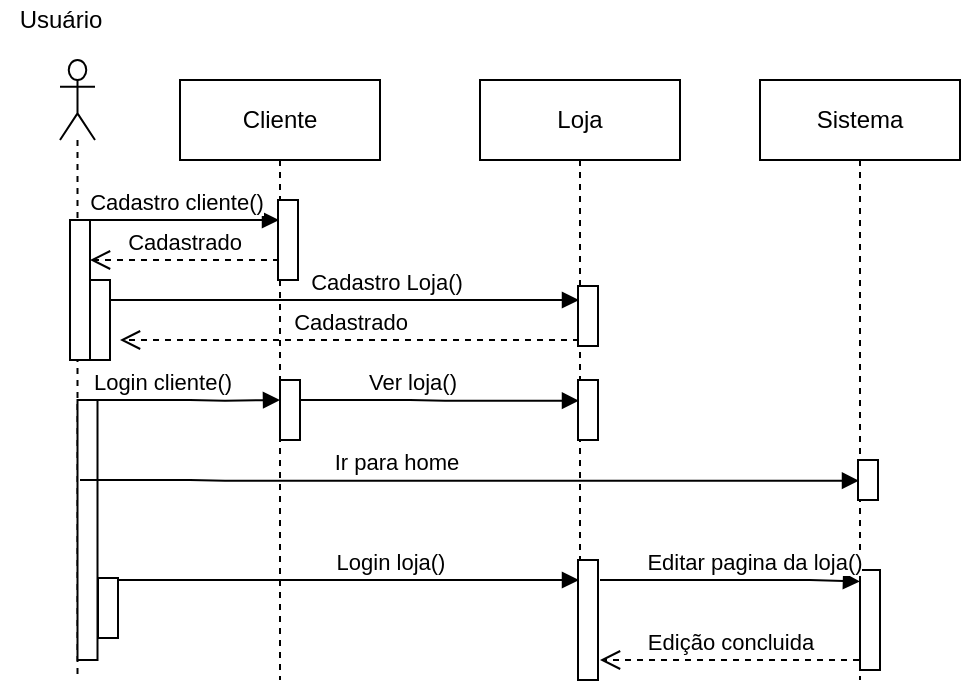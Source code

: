 <mxfile version="17.4.0" type="github"><diagram id="m8KEqR2deY3wwSn3Bwdo" name="Page-1"><mxGraphModel dx="1118" dy="500" grid="1" gridSize="10" guides="1" tooltips="1" connect="1" arrows="1" fold="1" page="1" pageScale="1" pageWidth="827" pageHeight="1169" math="0" shadow="0"><root><mxCell id="0"/><mxCell id="1" parent="0"/><mxCell id="NWJ3JLs7gERKlhliLKvz-1" value="" style="shape=umlLifeline;participant=umlActor;perimeter=lifelinePerimeter;whiteSpace=wrap;html=1;container=1;collapsible=0;recursiveResize=0;verticalAlign=top;spacingTop=36;outlineConnect=0;size=40;" vertex="1" parent="1"><mxGeometry x="70" y="240" width="17.5" height="310" as="geometry"/></mxCell><mxCell id="NWJ3JLs7gERKlhliLKvz-6" value="" style="html=1;points=[];perimeter=orthogonalPerimeter;" vertex="1" parent="NWJ3JLs7gERKlhliLKvz-1"><mxGeometry x="5" y="80" width="10" height="70" as="geometry"/></mxCell><mxCell id="NWJ3JLs7gERKlhliLKvz-9" value="" style="html=1;points=[];perimeter=orthogonalPerimeter;" vertex="1" parent="NWJ3JLs7gERKlhliLKvz-1"><mxGeometry x="15" y="110" width="10" height="40" as="geometry"/></mxCell><mxCell id="NWJ3JLs7gERKlhliLKvz-10" value="" style="html=1;points=[];perimeter=orthogonalPerimeter;" vertex="1" parent="NWJ3JLs7gERKlhliLKvz-1"><mxGeometry x="8.75" y="170" width="10" height="130" as="geometry"/></mxCell><mxCell id="NWJ3JLs7gERKlhliLKvz-11" value="" style="html=1;points=[];perimeter=orthogonalPerimeter;" vertex="1" parent="NWJ3JLs7gERKlhliLKvz-1"><mxGeometry x="19" y="259" width="10" height="30" as="geometry"/></mxCell><mxCell id="NWJ3JLs7gERKlhliLKvz-2" value="&lt;div&gt;Loja&lt;/div&gt;" style="shape=umlLifeline;perimeter=lifelinePerimeter;whiteSpace=wrap;html=1;container=1;collapsible=0;recursiveResize=0;outlineConnect=0;" vertex="1" parent="1"><mxGeometry x="280" y="250" width="100" height="300" as="geometry"/></mxCell><mxCell id="NWJ3JLs7gERKlhliLKvz-20" value="" style="html=1;points=[];perimeter=orthogonalPerimeter;" vertex="1" parent="NWJ3JLs7gERKlhliLKvz-2"><mxGeometry x="49" y="240" width="10" height="60" as="geometry"/></mxCell><mxCell id="NWJ3JLs7gERKlhliLKvz-24" value="" style="html=1;points=[];perimeter=orthogonalPerimeter;" vertex="1" parent="NWJ3JLs7gERKlhliLKvz-2"><mxGeometry x="49" y="103" width="10" height="30" as="geometry"/></mxCell><mxCell id="NWJ3JLs7gERKlhliLKvz-26" value="" style="html=1;points=[];perimeter=orthogonalPerimeter;" vertex="1" parent="NWJ3JLs7gERKlhliLKvz-2"><mxGeometry x="49" y="150" width="10" height="30" as="geometry"/></mxCell><mxCell id="NWJ3JLs7gERKlhliLKvz-3" value="&lt;div&gt;Sistema&lt;/div&gt;" style="shape=umlLifeline;perimeter=lifelinePerimeter;whiteSpace=wrap;html=1;container=1;collapsible=0;recursiveResize=0;outlineConnect=0;" vertex="1" parent="1"><mxGeometry x="420" y="250" width="100" height="300" as="geometry"/></mxCell><mxCell id="NWJ3JLs7gERKlhliLKvz-28" value="" style="html=1;points=[];perimeter=orthogonalPerimeter;" vertex="1" parent="NWJ3JLs7gERKlhliLKvz-3"><mxGeometry x="50" y="245" width="10" height="50" as="geometry"/></mxCell><mxCell id="NWJ3JLs7gERKlhliLKvz-31" value="" style="html=1;points=[];perimeter=orthogonalPerimeter;" vertex="1" parent="NWJ3JLs7gERKlhliLKvz-3"><mxGeometry x="49" y="190" width="10" height="20" as="geometry"/></mxCell><mxCell id="NWJ3JLs7gERKlhliLKvz-4" value="Usuário" style="text;html=1;align=center;verticalAlign=middle;resizable=0;points=[];autosize=1;strokeColor=none;fillColor=none;" vertex="1" parent="1"><mxGeometry x="40" y="210" width="60" height="20" as="geometry"/></mxCell><mxCell id="NWJ3JLs7gERKlhliLKvz-5" value="Cliente" style="shape=umlLifeline;perimeter=lifelinePerimeter;whiteSpace=wrap;html=1;container=1;collapsible=0;recursiveResize=0;outlineConnect=0;" vertex="1" parent="1"><mxGeometry x="130" y="250" width="100" height="300" as="geometry"/></mxCell><mxCell id="NWJ3JLs7gERKlhliLKvz-7" value="Cadastro cliente()" style="html=1;verticalAlign=bottom;endArrow=block;rounded=0;" edge="1" parent="NWJ3JLs7gERKlhliLKvz-5" target="NWJ3JLs7gERKlhliLKvz-5"><mxGeometry width="80" relative="1" as="geometry"><mxPoint x="-55" y="70" as="sourcePoint"/><mxPoint x="25" y="70" as="targetPoint"/></mxGeometry></mxCell><mxCell id="NWJ3JLs7gERKlhliLKvz-21" value="" style="html=1;points=[];perimeter=orthogonalPerimeter;" vertex="1" parent="NWJ3JLs7gERKlhliLKvz-5"><mxGeometry x="50" y="150" width="10" height="30" as="geometry"/></mxCell><mxCell id="NWJ3JLs7gERKlhliLKvz-23" value="Ver loja()" style="html=1;verticalAlign=bottom;endArrow=block;rounded=0;" edge="1" parent="NWJ3JLs7gERKlhliLKvz-5" target="NWJ3JLs7gERKlhliLKvz-2"><mxGeometry x="-0.187" width="80" relative="1" as="geometry"><mxPoint x="60" y="160" as="sourcePoint"/><mxPoint x="160" y="160" as="targetPoint"/><mxPoint as="offset"/><Array as="points"><mxPoint x="115" y="160"/><mxPoint x="132.5" y="160.34"/></Array></mxGeometry></mxCell><mxCell id="NWJ3JLs7gERKlhliLKvz-25" value="" style="html=1;points=[];perimeter=orthogonalPerimeter;" vertex="1" parent="NWJ3JLs7gERKlhliLKvz-5"><mxGeometry x="49" y="60" width="10" height="40" as="geometry"/></mxCell><mxCell id="NWJ3JLs7gERKlhliLKvz-8" value="Cadastro Loja()" style="html=1;verticalAlign=bottom;endArrow=block;rounded=0;" edge="1" parent="1" source="NWJ3JLs7gERKlhliLKvz-9" target="NWJ3JLs7gERKlhliLKvz-2"><mxGeometry x="0.175" width="80" relative="1" as="geometry"><mxPoint x="90" y="350" as="sourcePoint"/><mxPoint x="184.5" y="360" as="targetPoint"/><Array as="points"><mxPoint x="150" y="360"/></Array><mxPoint as="offset"/></mxGeometry></mxCell><mxCell id="NWJ3JLs7gERKlhliLKvz-15" value="Login cliente()" style="html=1;verticalAlign=bottom;endArrow=block;rounded=0;" edge="1" parent="1"><mxGeometry x="-0.187" width="80" relative="1" as="geometry"><mxPoint x="80" y="410" as="sourcePoint"/><mxPoint x="180" y="410" as="targetPoint"/><mxPoint as="offset"/><Array as="points"><mxPoint x="135" y="410"/><mxPoint x="152.5" y="410.34"/></Array></mxGeometry></mxCell><mxCell id="NWJ3JLs7gERKlhliLKvz-16" value="Login loja()" style="html=1;verticalAlign=bottom;endArrow=block;rounded=0;" edge="1" parent="1" source="NWJ3JLs7gERKlhliLKvz-11" target="NWJ3JLs7gERKlhliLKvz-2"><mxGeometry x="0.178" width="80" relative="1" as="geometry"><mxPoint x="90" y="440" as="sourcePoint"/><mxPoint x="192" y="420" as="targetPoint"/><mxPoint as="offset"/><Array as="points"><mxPoint x="120" y="500"/><mxPoint x="150" y="500"/><mxPoint x="190" y="500"/></Array></mxGeometry></mxCell><mxCell id="NWJ3JLs7gERKlhliLKvz-18" value="Cadastrado" style="html=1;verticalAlign=bottom;endArrow=open;dashed=1;endSize=8;rounded=0;" edge="1" parent="1" source="NWJ3JLs7gERKlhliLKvz-5" target="NWJ3JLs7gERKlhliLKvz-6"><mxGeometry relative="1" as="geometry"><mxPoint x="180" y="330" as="sourcePoint"/><mxPoint x="80" y="340" as="targetPoint"/><Array as="points"><mxPoint x="130" y="340"/></Array></mxGeometry></mxCell><mxCell id="NWJ3JLs7gERKlhliLKvz-19" value="Cadastrado" style="html=1;verticalAlign=bottom;endArrow=open;dashed=1;endSize=8;rounded=0;" edge="1" parent="1" source="NWJ3JLs7gERKlhliLKvz-2"><mxGeometry relative="1" as="geometry"><mxPoint x="324.5" y="380" as="sourcePoint"/><mxPoint x="100" y="380" as="targetPoint"/><Array as="points"><mxPoint x="275" y="380"/></Array></mxGeometry></mxCell><mxCell id="NWJ3JLs7gERKlhliLKvz-27" value="Editar pagina da loja()" style="html=1;verticalAlign=bottom;endArrow=block;rounded=0;" edge="1" parent="1"><mxGeometry x="0.178" width="80" relative="1" as="geometry"><mxPoint x="340" y="500" as="sourcePoint"/><mxPoint x="470" y="500.69" as="targetPoint"/><mxPoint as="offset"/><Array as="points"><mxPoint x="375" y="500"/><mxPoint x="405" y="500"/><mxPoint x="445" y="500"/></Array></mxGeometry></mxCell><mxCell id="NWJ3JLs7gERKlhliLKvz-29" value="&lt;div&gt;Edição concluida&lt;/div&gt;" style="html=1;verticalAlign=bottom;endArrow=open;dashed=1;endSize=8;rounded=0;" edge="1" parent="1"><mxGeometry x="-0.004" relative="1" as="geometry"><mxPoint x="469.5" y="540" as="sourcePoint"/><mxPoint x="340" y="540" as="targetPoint"/><Array as="points"><mxPoint x="415" y="540"/></Array><mxPoint as="offset"/></mxGeometry></mxCell><mxCell id="NWJ3JLs7gERKlhliLKvz-30" value="Ir para home" style="html=1;verticalAlign=bottom;endArrow=block;rounded=0;" edge="1" parent="1" target="NWJ3JLs7gERKlhliLKvz-3"><mxGeometry x="-0.187" width="80" relative="1" as="geometry"><mxPoint x="80" y="450" as="sourcePoint"/><mxPoint x="180" y="450" as="targetPoint"/><mxPoint as="offset"/><Array as="points"><mxPoint x="135" y="450"/><mxPoint x="152.5" y="450.34"/></Array></mxGeometry></mxCell></root></mxGraphModel></diagram></mxfile>